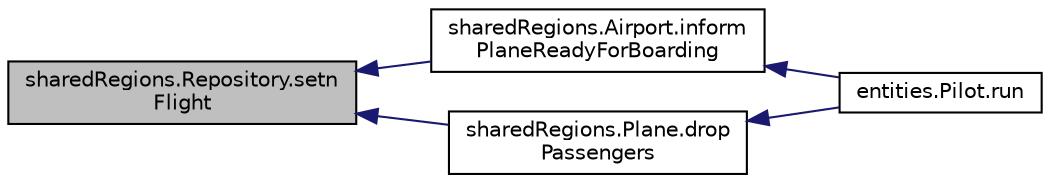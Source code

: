 digraph "sharedRegions.Repository.setnFlight"
{
  edge [fontname="Helvetica",fontsize="10",labelfontname="Helvetica",labelfontsize="10"];
  node [fontname="Helvetica",fontsize="10",shape=record];
  rankdir="LR";
  Node44 [label="sharedRegions.Repository.setn\lFlight",height=0.2,width=0.4,color="black", fillcolor="grey75", style="filled", fontcolor="black"];
  Node44 -> Node45 [dir="back",color="midnightblue",fontsize="10",style="solid"];
  Node45 [label="sharedRegions.Airport.inform\lPlaneReadyForBoarding",height=0.2,width=0.4,color="black", fillcolor="white", style="filled",URL="$classshared_regions_1_1_airport.html#a07a8dabf9bd3f1d90ef4b9f8fa26d732"];
  Node45 -> Node46 [dir="back",color="midnightblue",fontsize="10",style="solid"];
  Node46 [label="entities.Pilot.run",height=0.2,width=0.4,color="black", fillcolor="white", style="filled",URL="$classentities_1_1_pilot.html#aa0a1f2dd8931f01b03cdc2aa9e99acaf"];
  Node44 -> Node47 [dir="back",color="midnightblue",fontsize="10",style="solid"];
  Node47 [label="sharedRegions.Plane.drop\lPassengers",height=0.2,width=0.4,color="black", fillcolor="white", style="filled",URL="$classshared_regions_1_1_plane.html#a2a149380a2b96b06d85d84b4b7490068"];
  Node47 -> Node46 [dir="back",color="midnightblue",fontsize="10",style="solid"];
}
